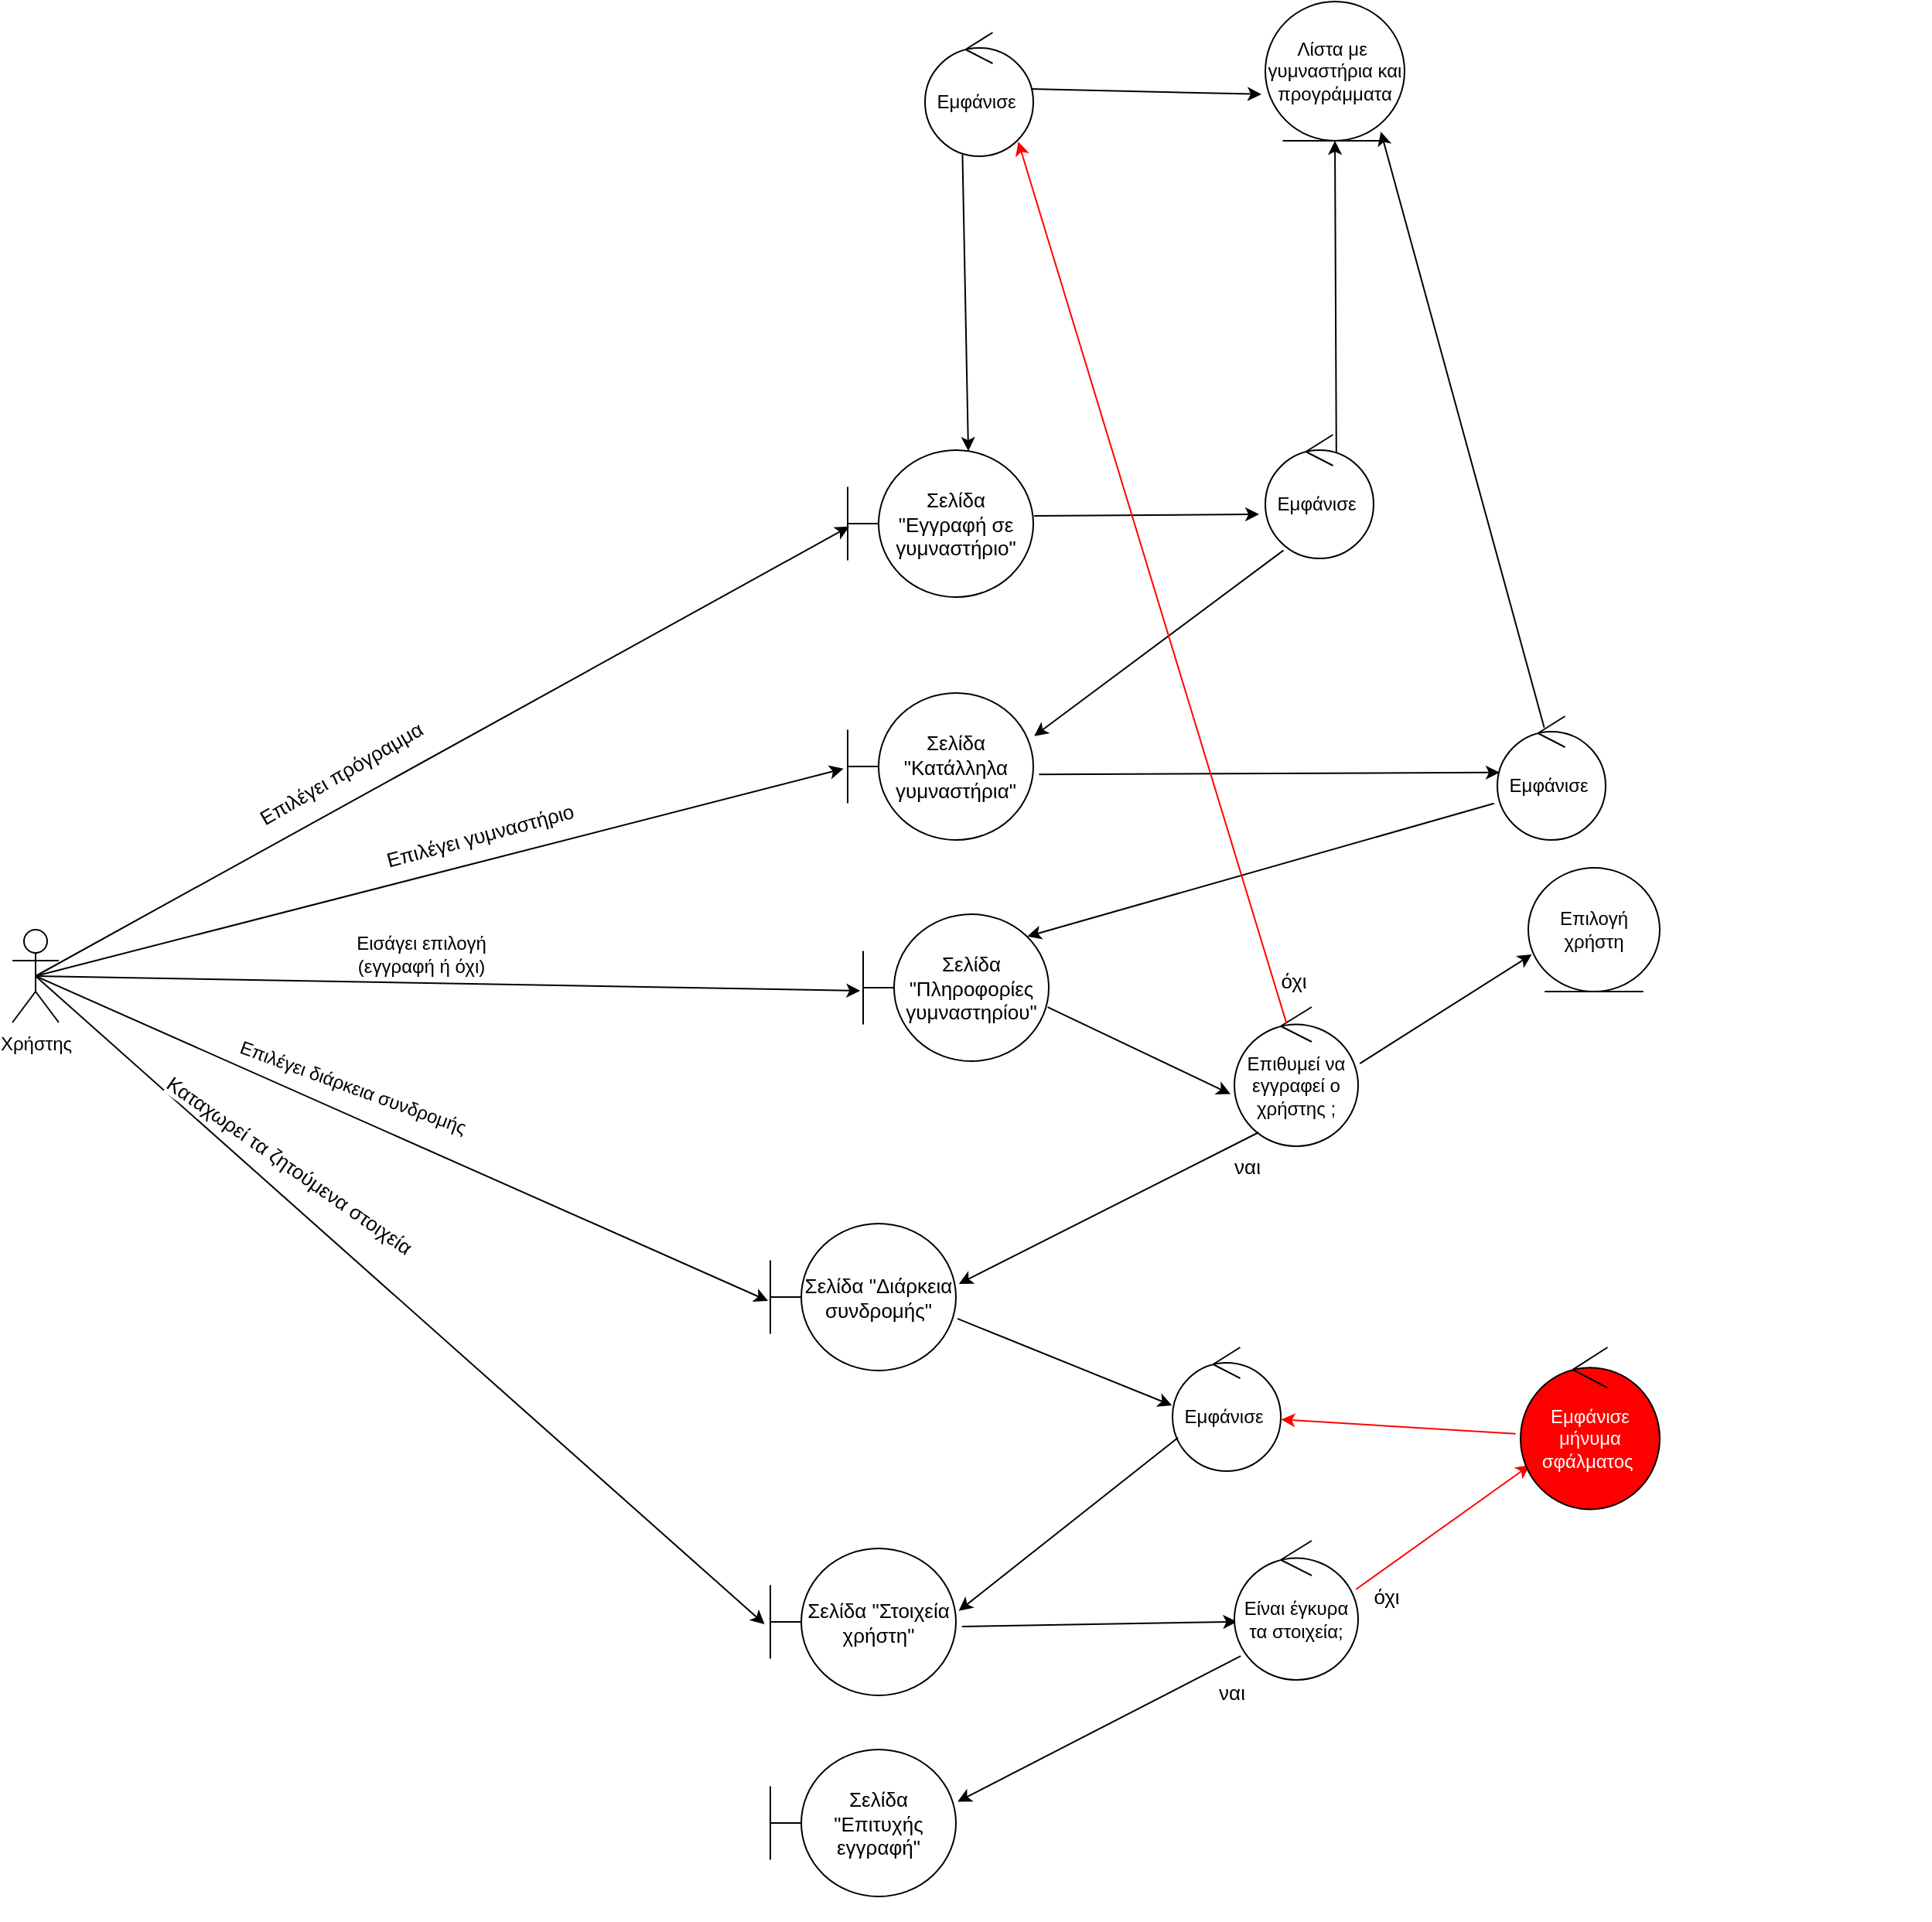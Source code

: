 <mxfile version="21.3.2" type="device">
  <diagram name="Σελίδα-1" id="WVEBd1sjFHavCeA0LY7U">
    <mxGraphModel dx="3459" dy="1243" grid="1" gridSize="10" guides="1" tooltips="1" connect="1" arrows="1" fold="1" page="1" pageScale="1" pageWidth="1169" pageHeight="1654" math="0" shadow="0">
      <root>
        <mxCell id="0" />
        <mxCell id="1" parent="0" />
        <mxCell id="SWPQcaOPygvo77F1xrFM-126" style="rounded=0;orthogonalLoop=1;jettySize=auto;html=1;exitX=0.5;exitY=0.5;exitDx=0;exitDy=0;exitPerimeter=0;strokeColor=#000000;fontColor=#000000;entryX=0.008;entryY=0.52;entryDx=0;entryDy=0;entryPerimeter=0;" edge="1" parent="1" source="SWPQcaOPygvo77F1xrFM-130" target="SWPQcaOPygvo77F1xrFM-186">
          <mxGeometry relative="1" as="geometry">
            <mxPoint x="300" y="810" as="targetPoint" />
          </mxGeometry>
        </mxCell>
        <mxCell id="SWPQcaOPygvo77F1xrFM-130" value="Χρήστης" style="shape=umlActor;verticalLabelPosition=bottom;verticalAlign=top;html=1;outlineConnect=0;fontColor=#000000;" vertex="1" parent="1">
          <mxGeometry x="-190" y="980" width="30" height="60" as="geometry" />
        </mxCell>
        <mxCell id="SWPQcaOPygvo77F1xrFM-184" value="&lt;font&gt;Εμφάνισε&amp;nbsp;&lt;/font&gt;" style="ellipse;shape=umlControl;whiteSpace=wrap;html=1;strokeColor=#000000;fontColor=#000000;" vertex="1" parent="1">
          <mxGeometry x="400" y="400" width="70" height="80" as="geometry" />
        </mxCell>
        <mxCell id="SWPQcaOPygvo77F1xrFM-185" style="rounded=0;orthogonalLoop=1;jettySize=auto;html=1;exitX=0.346;exitY=0.987;exitDx=0;exitDy=0;exitPerimeter=0;strokeColor=#000000;fontColor=#000000;entryX=0.65;entryY=0.006;entryDx=0;entryDy=0;entryPerimeter=0;" edge="1" parent="1" source="SWPQcaOPygvo77F1xrFM-184" target="SWPQcaOPygvo77F1xrFM-186">
          <mxGeometry relative="1" as="geometry">
            <mxPoint x="380" y="680" as="targetPoint" />
            <mxPoint x="165" y="820" as="sourcePoint" />
          </mxGeometry>
        </mxCell>
        <mxCell id="SWPQcaOPygvo77F1xrFM-186" value="Σελίδα &quot;Εγγραφή σε γυμναστήριο&quot;" style="shape=umlBoundary;whiteSpace=wrap;html=1;strokeColor=#000000;fontColor=#000000;fontSize=13;" vertex="1" parent="1">
          <mxGeometry x="350" y="670" width="120" height="95" as="geometry" />
        </mxCell>
        <mxCell id="SWPQcaOPygvo77F1xrFM-187" value="&lt;font&gt;Λίστα με&amp;nbsp; γυμναστήρια και προγράμματα&lt;/font&gt;" style="ellipse;shape=umlEntity;whiteSpace=wrap;html=1;strokeColor=#000000;fontColor=#000000;" vertex="1" parent="1">
          <mxGeometry x="620" y="380" width="90" height="90" as="geometry" />
        </mxCell>
        <mxCell id="SWPQcaOPygvo77F1xrFM-188" style="rounded=0;orthogonalLoop=1;jettySize=auto;html=1;strokeColor=#000000;fontColor=#000000;entryX=-0.027;entryY=0.666;entryDx=0;entryDy=0;exitX=0.979;exitY=0.457;exitDx=0;exitDy=0;exitPerimeter=0;entryPerimeter=0;" edge="1" parent="1" source="SWPQcaOPygvo77F1xrFM-184" target="SWPQcaOPygvo77F1xrFM-187">
          <mxGeometry relative="1" as="geometry">
            <mxPoint x="448" y="685" as="targetPoint" />
            <mxPoint x="524" y="489" as="sourcePoint" />
          </mxGeometry>
        </mxCell>
        <mxCell id="SWPQcaOPygvo77F1xrFM-190" value="&lt;font style=&quot;font-size: 13px;&quot;&gt;Επιλέγει πρόγραμμα&lt;/font&gt;" style="edgeLabel;html=1;align=center;verticalAlign=middle;resizable=0;points=[];fontColor=#000000;rotation=-30;" vertex="1" connectable="0" parent="1">
          <mxGeometry x="400.0" y="830.004" as="geometry">
            <mxPoint x="-352" y="-147" as="offset" />
          </mxGeometry>
        </mxCell>
        <mxCell id="SWPQcaOPygvo77F1xrFM-191" style="rounded=0;orthogonalLoop=1;jettySize=auto;html=1;exitX=1.005;exitY=0.448;exitDx=0;exitDy=0;exitPerimeter=0;strokeColor=#000000;fontColor=#000000;entryX=-0.056;entryY=0.643;entryDx=0;entryDy=0;entryPerimeter=0;" edge="1" parent="1" source="SWPQcaOPygvo77F1xrFM-186" target="SWPQcaOPygvo77F1xrFM-192">
          <mxGeometry relative="1" as="geometry">
            <mxPoint x="620" y="718" as="targetPoint" />
            <mxPoint x="524" y="489" as="sourcePoint" />
          </mxGeometry>
        </mxCell>
        <mxCell id="SWPQcaOPygvo77F1xrFM-192" value="&lt;font&gt;Εμφάνισε&amp;nbsp;&lt;/font&gt;" style="ellipse;shape=umlControl;whiteSpace=wrap;html=1;strokeColor=#000000;fontColor=#000000;" vertex="1" parent="1">
          <mxGeometry x="620" y="660" width="70" height="80" as="geometry" />
        </mxCell>
        <mxCell id="SWPQcaOPygvo77F1xrFM-193" value="Σελίδα &quot;Κατάλληλα γυμναστήρια&quot;" style="shape=umlBoundary;whiteSpace=wrap;html=1;strokeColor=#000000;fontColor=#000000;fontSize=13;" vertex="1" parent="1">
          <mxGeometry x="350" y="827" width="120" height="95" as="geometry" />
        </mxCell>
        <mxCell id="SWPQcaOPygvo77F1xrFM-194" style="rounded=0;orthogonalLoop=1;jettySize=auto;html=1;exitX=0.167;exitY=0.935;exitDx=0;exitDy=0;exitPerimeter=0;strokeColor=#000000;fontColor=#000000;entryX=1.005;entryY=0.293;entryDx=0;entryDy=0;entryPerimeter=0;" edge="1" parent="1" source="SWPQcaOPygvo77F1xrFM-192" target="SWPQcaOPygvo77F1xrFM-193">
          <mxGeometry relative="1" as="geometry">
            <mxPoint x="448" y="685" as="targetPoint" />
            <mxPoint x="524" y="489" as="sourcePoint" />
          </mxGeometry>
        </mxCell>
        <mxCell id="SWPQcaOPygvo77F1xrFM-195" value="&lt;font style=&quot;font-size: 13px;&quot;&gt;Επιλέγει γυμναστήριο&lt;/font&gt;" style="edgeLabel;html=1;align=center;verticalAlign=middle;resizable=0;points=[];fontColor=#000000;rotation=-15;" vertex="1" connectable="0" parent="1">
          <mxGeometry x="490.0" y="970.004" as="geometry">
            <mxPoint x="-352" y="-147" as="offset" />
          </mxGeometry>
        </mxCell>
        <mxCell id="SWPQcaOPygvo77F1xrFM-196" style="rounded=0;orthogonalLoop=1;jettySize=auto;html=1;exitX=0.5;exitY=0.5;exitDx=0;exitDy=0;exitPerimeter=0;strokeColor=#000000;fontColor=#000000;entryX=-0.023;entryY=0.515;entryDx=0;entryDy=0;entryPerimeter=0;" edge="1" parent="1" source="SWPQcaOPygvo77F1xrFM-130" target="SWPQcaOPygvo77F1xrFM-193">
          <mxGeometry relative="1" as="geometry">
            <mxPoint x="361" y="729" as="targetPoint" />
            <mxPoint x="145" y="728" as="sourcePoint" />
          </mxGeometry>
        </mxCell>
        <mxCell id="SWPQcaOPygvo77F1xrFM-197" style="rounded=0;orthogonalLoop=1;jettySize=auto;html=1;exitX=1.031;exitY=0.554;exitDx=0;exitDy=0;exitPerimeter=0;strokeColor=#000000;fontColor=#000000;entryX=0.022;entryY=0.455;entryDx=0;entryDy=0;entryPerimeter=0;" edge="1" parent="1" source="SWPQcaOPygvo77F1xrFM-193" target="SWPQcaOPygvo77F1xrFM-198">
          <mxGeometry relative="1" as="geometry">
            <mxPoint x="580" y="880" as="targetPoint" />
            <mxPoint x="560" y="924" as="sourcePoint" />
          </mxGeometry>
        </mxCell>
        <mxCell id="SWPQcaOPygvo77F1xrFM-198" value="&lt;font&gt;Εμφάνισε&amp;nbsp;&lt;/font&gt;" style="ellipse;shape=umlControl;whiteSpace=wrap;html=1;strokeColor=#000000;fontColor=#000000;" vertex="1" parent="1">
          <mxGeometry x="770" y="842" width="70" height="80" as="geometry" />
        </mxCell>
        <mxCell id="SWPQcaOPygvo77F1xrFM-199" style="rounded=0;orthogonalLoop=1;jettySize=auto;html=1;exitX=-0.03;exitY=0.705;exitDx=0;exitDy=0;exitPerimeter=0;strokeColor=#000000;fontColor=#000000;entryX=0.885;entryY=0.151;entryDx=0;entryDy=0;entryPerimeter=0;" edge="1" parent="1" source="SWPQcaOPygvo77F1xrFM-198" target="SWPQcaOPygvo77F1xrFM-200">
          <mxGeometry relative="1" as="geometry">
            <mxPoint x="450" y="980" as="targetPoint" />
            <mxPoint x="642" y="745" as="sourcePoint" />
          </mxGeometry>
        </mxCell>
        <mxCell id="SWPQcaOPygvo77F1xrFM-200" value="Σελίδα &quot;Πληροφορίες γυμναστηρίου&quot;" style="shape=umlBoundary;whiteSpace=wrap;html=1;strokeColor=#000000;fontColor=#000000;fontSize=13;" vertex="1" parent="1">
          <mxGeometry x="360" y="970" width="120" height="95" as="geometry" />
        </mxCell>
        <mxCell id="SWPQcaOPygvo77F1xrFM-201" style="rounded=0;orthogonalLoop=1;jettySize=auto;html=1;strokeColor=#000000;fontColor=#000000;entryX=-0.015;entryY=0.521;entryDx=0;entryDy=0;entryPerimeter=0;exitX=0.5;exitY=0.5;exitDx=0;exitDy=0;exitPerimeter=0;" edge="1" parent="1" source="SWPQcaOPygvo77F1xrFM-130" target="SWPQcaOPygvo77F1xrFM-200">
          <mxGeometry relative="1" as="geometry">
            <mxPoint x="357" y="886" as="targetPoint" />
            <mxPoint x="145" y="720" as="sourcePoint" />
          </mxGeometry>
        </mxCell>
        <mxCell id="SWPQcaOPygvo77F1xrFM-206" style="rounded=0;orthogonalLoop=1;jettySize=auto;html=1;exitX=0.656;exitY=0.148;exitDx=0;exitDy=0;exitPerimeter=0;strokeColor=#000000;fontColor=#000000;entryX=0.5;entryY=1;entryDx=0;entryDy=0;" edge="1" parent="1" source="SWPQcaOPygvo77F1xrFM-192" target="SWPQcaOPygvo77F1xrFM-187">
          <mxGeometry relative="1" as="geometry">
            <mxPoint x="764.68" y="610.83" as="targetPoint" />
            <mxPoint x="701" y="725" as="sourcePoint" />
          </mxGeometry>
        </mxCell>
        <mxCell id="SWPQcaOPygvo77F1xrFM-208" style="rounded=0;orthogonalLoop=1;jettySize=auto;html=1;exitX=0.433;exitY=0.092;exitDx=0;exitDy=0;exitPerimeter=0;strokeColor=#000000;fontColor=#000000;entryX=0.83;entryY=0.935;entryDx=0;entryDy=0;entryPerimeter=0;" edge="1" parent="1" source="SWPQcaOPygvo77F1xrFM-198" target="SWPQcaOPygvo77F1xrFM-187">
          <mxGeometry relative="1" as="geometry">
            <mxPoint x="675" y="480" as="targetPoint" />
            <mxPoint x="676" y="682" as="sourcePoint" />
          </mxGeometry>
        </mxCell>
        <mxCell id="SWPQcaOPygvo77F1xrFM-209" value="&lt;font style=&quot;font-size: 12px;&quot;&gt;Εισάγει επιλογή&lt;br style=&quot;font-size: 12px;&quot;&gt;(εγγραφή ή όχι)&lt;br style=&quot;font-size: 12px;&quot;&gt;&lt;/font&gt;" style="edgeLabel;html=1;align=center;verticalAlign=middle;resizable=0;points=[];fontSize=12;rotation=0;fontColor=#000000;" vertex="1" connectable="0" parent="1">
          <mxGeometry x="250.0" y="1420.004" as="geometry">
            <mxPoint x="-176" y="-424" as="offset" />
          </mxGeometry>
        </mxCell>
        <mxCell id="SWPQcaOPygvo77F1xrFM-210" style="rounded=0;orthogonalLoop=1;jettySize=auto;html=1;exitX=0.994;exitY=0.632;exitDx=0;exitDy=0;exitPerimeter=0;strokeColor=#000000;fontColor=#000000;entryX=-0.031;entryY=0.625;entryDx=0;entryDy=0;entryPerimeter=0;" edge="1" parent="1" source="SWPQcaOPygvo77F1xrFM-200" target="SWPQcaOPygvo77F1xrFM-211">
          <mxGeometry relative="1" as="geometry">
            <mxPoint x="550" y="1060" as="targetPoint" />
            <mxPoint x="778" y="908" as="sourcePoint" />
          </mxGeometry>
        </mxCell>
        <mxCell id="SWPQcaOPygvo77F1xrFM-211" value="&lt;font&gt;Επιθυμεί να εγγραφεί ο χρήστης ;&lt;/font&gt;" style="ellipse;shape=umlControl;whiteSpace=wrap;html=1;strokeColor=#000000;fontColor=#000000;" vertex="1" parent="1">
          <mxGeometry x="600" y="1030" width="80" height="90" as="geometry" />
        </mxCell>
        <mxCell id="SWPQcaOPygvo77F1xrFM-212" value="&lt;font&gt;Επιλογή χρήστη&lt;/font&gt;" style="ellipse;shape=umlEntity;whiteSpace=wrap;html=1;strokeColor=#000000;fontColor=#000000;" vertex="1" parent="1">
          <mxGeometry x="790" y="940" width="85" height="80" as="geometry" />
        </mxCell>
        <mxCell id="SWPQcaOPygvo77F1xrFM-213" style="rounded=0;orthogonalLoop=1;jettySize=auto;html=1;exitX=1.014;exitY=0.406;exitDx=0;exitDy=0;exitPerimeter=0;strokeColor=#000000;fontColor=#000000;entryX=0.027;entryY=0.7;entryDx=0;entryDy=0;entryPerimeter=0;" edge="1" parent="1" source="SWPQcaOPygvo77F1xrFM-211" target="SWPQcaOPygvo77F1xrFM-212">
          <mxGeometry relative="1" as="geometry">
            <mxPoint x="598" y="1066" as="targetPoint" />
            <mxPoint x="409" y="1070" as="sourcePoint" />
          </mxGeometry>
        </mxCell>
        <mxCell id="SWPQcaOPygvo77F1xrFM-214" style="rounded=0;orthogonalLoop=1;jettySize=auto;html=1;strokeColor=#000000;fontColor=#000000;exitX=0.197;exitY=0.9;exitDx=0;exitDy=0;exitPerimeter=0;entryX=1.016;entryY=0.41;entryDx=0;entryDy=0;entryPerimeter=0;" edge="1" parent="1" source="SWPQcaOPygvo77F1xrFM-211" target="SWPQcaOPygvo77F1xrFM-216">
          <mxGeometry relative="1" as="geometry">
            <mxPoint x="440" y="1150" as="targetPoint" />
            <mxPoint x="410" y="1180" as="sourcePoint" />
          </mxGeometry>
        </mxCell>
        <mxCell id="SWPQcaOPygvo77F1xrFM-215" value="&lt;font style=&quot;font-size: 13px;&quot;&gt;ναι&lt;/font&gt;" style="edgeLabel;html=1;align=center;verticalAlign=middle;resizable=0;points=[];fontColor=#000000;" vertex="1" connectable="0" parent="1">
          <mxGeometry x="960.0" y="1280.004" as="geometry">
            <mxPoint x="-352" y="-147" as="offset" />
          </mxGeometry>
        </mxCell>
        <mxCell id="SWPQcaOPygvo77F1xrFM-216" value="Σελίδα &quot;Διάρκεια συνδρομής&quot;" style="shape=umlBoundary;whiteSpace=wrap;html=1;strokeColor=#000000;fontColor=#000000;fontSize=13;" vertex="1" parent="1">
          <mxGeometry x="300" y="1170" width="120" height="95" as="geometry" />
        </mxCell>
        <mxCell id="SWPQcaOPygvo77F1xrFM-219" style="rounded=0;orthogonalLoop=1;jettySize=auto;html=1;strokeColor=#000000;fontColor=#000000;entryX=-0.012;entryY=0.526;entryDx=0;entryDy=0;entryPerimeter=0;exitX=0.5;exitY=0.5;exitDx=0;exitDy=0;exitPerimeter=0;" edge="1" parent="1" source="SWPQcaOPygvo77F1xrFM-130" target="SWPQcaOPygvo77F1xrFM-216">
          <mxGeometry relative="1" as="geometry">
            <mxPoint x="288" y="1059" as="targetPoint" />
            <mxPoint x="-15" y="910" as="sourcePoint" />
          </mxGeometry>
        </mxCell>
        <mxCell id="SWPQcaOPygvo77F1xrFM-220" value="&lt;font style=&quot;font-size: 12px;&quot;&gt;Επιλέγει διάρκεια συνδρομής&lt;br style=&quot;font-size: 12px;&quot;&gt;&lt;/font&gt;" style="edgeLabel;html=1;align=center;verticalAlign=middle;resizable=0;points=[];fontSize=12;rotation=20;fontColor=#000000;" vertex="1" connectable="0" parent="1">
          <mxGeometry x="50.0" y="1540.004" as="geometry">
            <mxPoint x="-176" y="-424" as="offset" />
          </mxGeometry>
        </mxCell>
        <mxCell id="SWPQcaOPygvo77F1xrFM-221" style="rounded=0;orthogonalLoop=1;jettySize=auto;html=1;exitX=1.008;exitY=0.647;exitDx=0;exitDy=0;exitPerimeter=0;strokeColor=#000000;fontColor=#000000;entryX=-0.005;entryY=0.469;entryDx=0;entryDy=0;entryPerimeter=0;" edge="1" parent="1" source="SWPQcaOPygvo77F1xrFM-216" target="SWPQcaOPygvo77F1xrFM-222">
          <mxGeometry relative="1" as="geometry">
            <mxPoint x="540" y="1350" as="targetPoint" />
            <mxPoint x="409" y="1070" as="sourcePoint" />
          </mxGeometry>
        </mxCell>
        <mxCell id="SWPQcaOPygvo77F1xrFM-222" value="&lt;font&gt;Εμφάνισε&amp;nbsp;&lt;/font&gt;" style="ellipse;shape=umlControl;whiteSpace=wrap;html=1;strokeColor=#000000;fontColor=#000000;" vertex="1" parent="1">
          <mxGeometry x="560" y="1250" width="70" height="80" as="geometry" />
        </mxCell>
        <mxCell id="SWPQcaOPygvo77F1xrFM-223" style="rounded=0;orthogonalLoop=1;jettySize=auto;html=1;strokeColor=#000000;fontColor=#000000;exitX=0.051;exitY=0.73;exitDx=0;exitDy=0;exitPerimeter=0;entryX=1.015;entryY=0.425;entryDx=0;entryDy=0;entryPerimeter=0;" edge="1" parent="1" source="SWPQcaOPygvo77F1xrFM-222" target="SWPQcaOPygvo77F1xrFM-224">
          <mxGeometry relative="1" as="geometry">
            <mxPoint x="360" y="1380" as="targetPoint" />
            <mxPoint x="500" y="1330" as="sourcePoint" />
          </mxGeometry>
        </mxCell>
        <mxCell id="SWPQcaOPygvo77F1xrFM-224" value="Σελίδα &quot;Στοιχεία χρήστη&quot;" style="shape=umlBoundary;whiteSpace=wrap;html=1;strokeColor=#000000;fontColor=#000000;fontSize=13;" vertex="1" parent="1">
          <mxGeometry x="300" y="1380" width="120" height="95" as="geometry" />
        </mxCell>
        <mxCell id="SWPQcaOPygvo77F1xrFM-225" style="rounded=0;orthogonalLoop=1;jettySize=auto;html=1;strokeColor=#000000;fontColor=#000000;entryX=-0.031;entryY=0.516;entryDx=0;entryDy=0;entryPerimeter=0;exitX=0.5;exitY=0.5;exitDx=0;exitDy=0;exitPerimeter=0;" edge="1" parent="1" source="SWPQcaOPygvo77F1xrFM-130" target="SWPQcaOPygvo77F1xrFM-224">
          <mxGeometry relative="1" as="geometry">
            <mxPoint x="194" y="1330" as="targetPoint" />
            <mxPoint x="-20" y="910" as="sourcePoint" />
          </mxGeometry>
        </mxCell>
        <mxCell id="SWPQcaOPygvo77F1xrFM-226" value="&lt;font style=&quot;font-size: 13px;&quot;&gt;Καταχωρεί τα ζητούμενα στοιχεία&lt;br style=&quot;font-size: 13px;&quot;&gt;&lt;/font&gt;" style="edgeLabel;html=1;align=center;verticalAlign=middle;resizable=0;points=[];fontSize=13;rotation=35;fontColor=#000000;" vertex="1" connectable="0" parent="1">
          <mxGeometry x="-110.0" y="1580.004" as="geometry">
            <mxPoint x="-176" y="-424" as="offset" />
          </mxGeometry>
        </mxCell>
        <mxCell id="SWPQcaOPygvo77F1xrFM-227" style="rounded=0;orthogonalLoop=1;jettySize=auto;html=1;exitX=1.032;exitY=0.532;exitDx=0;exitDy=0;exitPerimeter=0;strokeColor=#000000;fontColor=#000000;entryX=0.022;entryY=0.582;entryDx=0;entryDy=0;entryPerimeter=0;" edge="1" parent="1" source="SWPQcaOPygvo77F1xrFM-224" target="SWPQcaOPygvo77F1xrFM-228">
          <mxGeometry relative="1" as="geometry">
            <mxPoint x="580" y="1428" as="targetPoint" />
            <mxPoint x="515" y="1450" as="sourcePoint" />
          </mxGeometry>
        </mxCell>
        <mxCell id="SWPQcaOPygvo77F1xrFM-228" value="&lt;font&gt;Είναι έγκυρα τα στοιχεία;&lt;/font&gt;" style="ellipse;shape=umlControl;whiteSpace=wrap;html=1;strokeColor=#000000;fontColor=#000000;" vertex="1" parent="1">
          <mxGeometry x="600" y="1375" width="80" height="90" as="geometry" />
        </mxCell>
        <mxCell id="SWPQcaOPygvo77F1xrFM-229" style="rounded=0;orthogonalLoop=1;jettySize=auto;html=1;strokeColor=#000000;fontColor=#000000;exitX=0.051;exitY=0.829;exitDx=0;exitDy=0;exitPerimeter=0;entryX=1.009;entryY=0.355;entryDx=0;entryDy=0;entryPerimeter=0;" edge="1" parent="1" source="SWPQcaOPygvo77F1xrFM-228" target="SWPQcaOPygvo77F1xrFM-231">
          <mxGeometry relative="1" as="geometry">
            <mxPoint x="450" y="1570" as="targetPoint" />
            <mxPoint x="892" y="1440" as="sourcePoint" />
          </mxGeometry>
        </mxCell>
        <mxCell id="SWPQcaOPygvo77F1xrFM-230" value="&lt;font style=&quot;font-size: 13px;&quot;&gt;ναι&lt;/font&gt;" style="edgeLabel;html=1;align=center;verticalAlign=middle;resizable=0;points=[];fontColor=#000000;" vertex="1" connectable="0" parent="1">
          <mxGeometry x="950.0" y="1620.004" as="geometry">
            <mxPoint x="-352" y="-147" as="offset" />
          </mxGeometry>
        </mxCell>
        <mxCell id="SWPQcaOPygvo77F1xrFM-231" value="Σελίδα &quot;Επιτυχής εγγραφή&quot;" style="shape=umlBoundary;whiteSpace=wrap;html=1;strokeColor=#000000;fontColor=#000000;fontSize=13;" vertex="1" parent="1">
          <mxGeometry x="300" y="1510" width="120" height="95" as="geometry" />
        </mxCell>
        <mxCell id="SWPQcaOPygvo77F1xrFM-232" style="rounded=0;orthogonalLoop=1;jettySize=auto;html=1;exitX=0.421;exitY=0.116;exitDx=0;exitDy=0;exitPerimeter=0;strokeColor=#FF0000;fontColor=#000000;entryX=0.861;entryY=0.882;entryDx=0;entryDy=0;entryPerimeter=0;" edge="1" parent="1" source="SWPQcaOPygvo77F1xrFM-211" target="SWPQcaOPygvo77F1xrFM-184">
          <mxGeometry relative="1" as="geometry">
            <mxPoint x="810" y="1130" as="targetPoint" />
            <mxPoint x="681" y="1047" as="sourcePoint" />
          </mxGeometry>
        </mxCell>
        <mxCell id="SWPQcaOPygvo77F1xrFM-233" value="&lt;font style=&quot;font-size: 13px;&quot;&gt;όχι&lt;/font&gt;" style="edgeLabel;html=1;align=center;verticalAlign=middle;resizable=0;points=[];fontColor=#000000;" vertex="1" connectable="0" parent="1">
          <mxGeometry x="990.0" y="1160.004" as="geometry">
            <mxPoint x="-352" y="-147" as="offset" />
          </mxGeometry>
        </mxCell>
        <mxCell id="SWPQcaOPygvo77F1xrFM-234" style="rounded=0;orthogonalLoop=1;jettySize=auto;html=1;exitX=0.982;exitY=0.35;exitDx=0;exitDy=0;exitPerimeter=0;strokeColor=#FF0000;fontColor=#000000;entryX=0.067;entryY=0.727;entryDx=0;entryDy=0;entryPerimeter=0;" edge="1" parent="1" source="SWPQcaOPygvo77F1xrFM-228" target="SWPQcaOPygvo77F1xrFM-236">
          <mxGeometry relative="1" as="geometry">
            <mxPoint x="800" y="1350" as="targetPoint" />
            <mxPoint x="974" y="1389" as="sourcePoint" />
          </mxGeometry>
        </mxCell>
        <mxCell id="SWPQcaOPygvo77F1xrFM-235" value="&lt;font style=&quot;font-size: 13px;&quot;&gt;όχι&lt;/font&gt;" style="edgeLabel;html=1;align=center;verticalAlign=middle;resizable=0;points=[];fontColor=#000000;" vertex="1" connectable="0" parent="1">
          <mxGeometry x="1050.0" y="1557.504" as="geometry">
            <mxPoint x="-352" y="-147" as="offset" />
          </mxGeometry>
        </mxCell>
        <mxCell id="SWPQcaOPygvo77F1xrFM-236" value="&lt;font color=&quot;#ffffff&quot;&gt;Εμφάνισε μήνυμα σφάλματος&amp;nbsp;&lt;/font&gt;" style="ellipse;shape=umlControl;whiteSpace=wrap;html=1;strokeColor=#000000;fontColor=#000000;fillColor=#FF0000;" vertex="1" parent="1">
          <mxGeometry x="785" y="1250" width="90" height="104.75" as="geometry" />
        </mxCell>
        <mxCell id="SWPQcaOPygvo77F1xrFM-237" style="rounded=0;orthogonalLoop=1;jettySize=auto;html=1;exitX=-0.035;exitY=0.533;exitDx=0;exitDy=0;exitPerimeter=0;strokeColor=#FF0000;fontColor=#000000;entryX=1.003;entryY=0.583;entryDx=0;entryDy=0;entryPerimeter=0;" edge="1" parent="1" source="SWPQcaOPygvo77F1xrFM-236" target="SWPQcaOPygvo77F1xrFM-222">
          <mxGeometry relative="1" as="geometry">
            <mxPoint x="801" y="1336" as="targetPoint" />
            <mxPoint x="689" y="1416" as="sourcePoint" />
          </mxGeometry>
        </mxCell>
      </root>
    </mxGraphModel>
  </diagram>
</mxfile>

